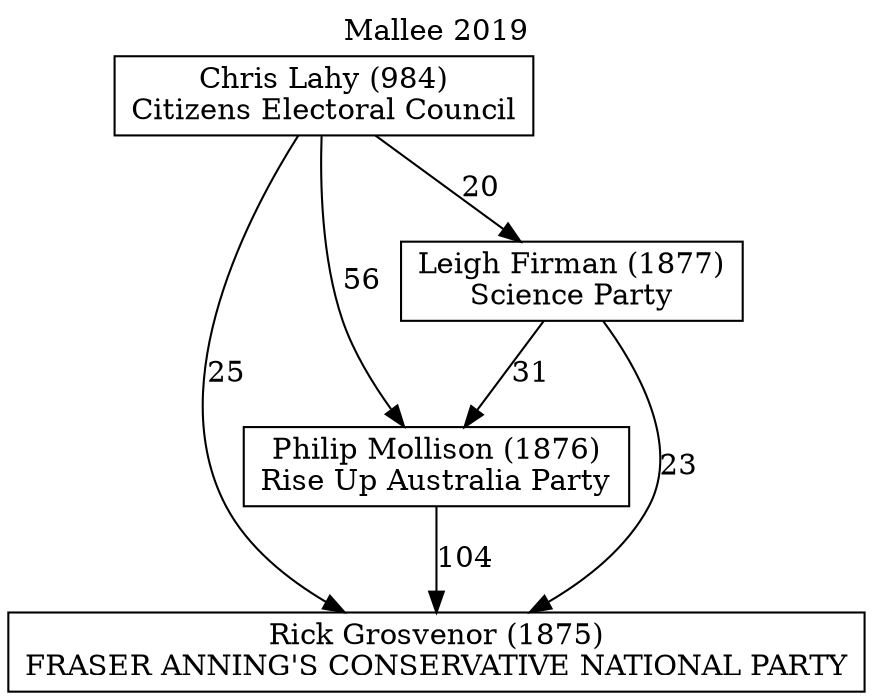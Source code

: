 // House preference flow
digraph "Rick Grosvenor (1875)_Mallee_2019" {
	graph [label="Mallee 2019" labelloc=t mclimit=2]
	node [shape=box]
	"Rick Grosvenor (1875)" [label="Rick Grosvenor (1875)
FRASER ANNING'S CONSERVATIVE NATIONAL PARTY"]
	"Philip Mollison (1876)" [label="Philip Mollison (1876)
Rise Up Australia Party"]
	"Leigh Firman (1877)" [label="Leigh Firman (1877)
Science Party"]
	"Chris Lahy (984)" [label="Chris Lahy (984)
Citizens Electoral Council"]
	"Philip Mollison (1876)" -> "Rick Grosvenor (1875)" [label=104]
	"Leigh Firman (1877)" -> "Philip Mollison (1876)" [label=31]
	"Chris Lahy (984)" -> "Leigh Firman (1877)" [label=20]
	"Leigh Firman (1877)" -> "Rick Grosvenor (1875)" [label=23]
	"Chris Lahy (984)" -> "Rick Grosvenor (1875)" [label=25]
	"Chris Lahy (984)" -> "Philip Mollison (1876)" [label=56]
}
